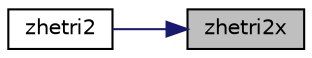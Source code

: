 digraph "zhetri2x"
{
 // LATEX_PDF_SIZE
  edge [fontname="Helvetica",fontsize="10",labelfontname="Helvetica",labelfontsize="10"];
  node [fontname="Helvetica",fontsize="10",shape=record];
  rankdir="RL";
  Node1 [label="zhetri2x",height=0.2,width=0.4,color="black", fillcolor="grey75", style="filled", fontcolor="black",tooltip="ZHETRI2X"];
  Node1 -> Node2 [dir="back",color="midnightblue",fontsize="10",style="solid",fontname="Helvetica"];
  Node2 [label="zhetri2",height=0.2,width=0.4,color="black", fillcolor="white", style="filled",URL="$zhetri2_8f.html#ac32421ed08532b571f00daca6b2ada82",tooltip="ZHETRI2"];
}
